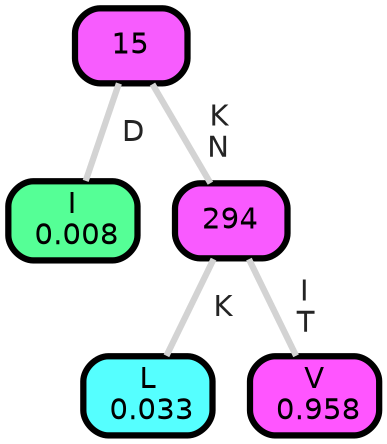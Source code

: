 graph Tree {
node [shape=box, style="filled, rounded",color="black",penwidth="3",fontcolor="black",                 fontname=helvetica] ;
graph [ranksep="0 equally", splines=straight,                 bgcolor=transparent, dpi=200] ;
edge [fontname=helvetica, fontweight=bold,fontcolor=grey14,color=lightgray] ;
0 [label="I
 0.008", fillcolor="#55ff96"] ;
1 [label="15", fillcolor="#f75cfe"] ;
2 [label="L
 0.033", fillcolor="#55ffff"] ;
3 [label="294", fillcolor="#f95aff"] ;
4 [label="V
 0.958", fillcolor="#ff55ff"] ;
1 -- 0 [label=" D",penwidth=3] ;
1 -- 3 [label=" K\n N",penwidth=3] ;
3 -- 2 [label=" K",penwidth=3] ;
3 -- 4 [label=" I\n T",penwidth=3] ;
{rank = same;}}
